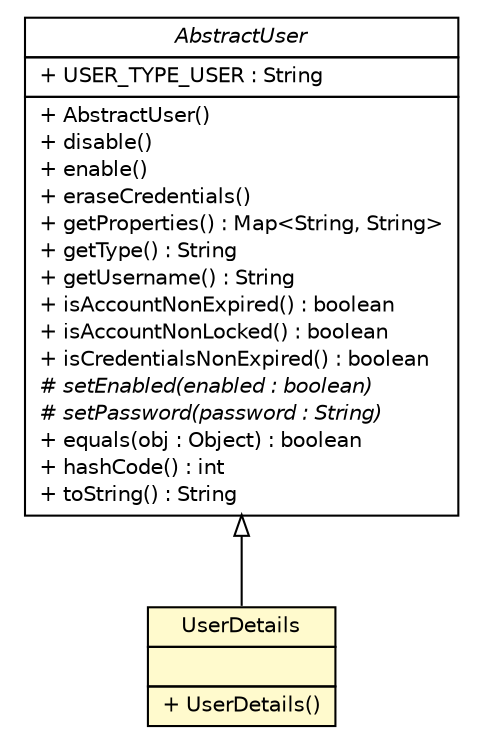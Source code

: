 #!/usr/local/bin/dot
#
# Class diagram 
# Generated by UMLGraph version R5_6-24-gf6e263 (http://www.umlgraph.org/)
#

digraph G {
	edge [fontname="Helvetica",fontsize=10,labelfontname="Helvetica",labelfontsize=10];
	node [fontname="Helvetica",fontsize=10,shape=plaintext];
	nodesep=0.25;
	ranksep=0.5;
	// cn.home1.oss.lib.security.api.UserDetails
	c4253 [label=<<table title="cn.home1.oss.lib.security.api.UserDetails" border="0" cellborder="1" cellspacing="0" cellpadding="2" port="p" bgcolor="lemonChiffon" href="./UserDetails.html">
		<tr><td><table border="0" cellspacing="0" cellpadding="1">
<tr><td align="center" balign="center"> UserDetails </td></tr>
		</table></td></tr>
		<tr><td><table border="0" cellspacing="0" cellpadding="1">
<tr><td align="left" balign="left">  </td></tr>
		</table></td></tr>
		<tr><td><table border="0" cellspacing="0" cellpadding="1">
<tr><td align="left" balign="left"> + UserDetails() </td></tr>
		</table></td></tr>
		</table>>, URL="./UserDetails.html", fontname="Helvetica", fontcolor="black", fontsize=10.0];
	// cn.home1.oss.lib.security.api.AbstractUser
	c4262 [label=<<table title="cn.home1.oss.lib.security.api.AbstractUser" border="0" cellborder="1" cellspacing="0" cellpadding="2" port="p" href="./AbstractUser.html">
		<tr><td><table border="0" cellspacing="0" cellpadding="1">
<tr><td align="center" balign="center"><font face="Helvetica-Oblique"> AbstractUser </font></td></tr>
		</table></td></tr>
		<tr><td><table border="0" cellspacing="0" cellpadding="1">
<tr><td align="left" balign="left"> + USER_TYPE_USER : String </td></tr>
		</table></td></tr>
		<tr><td><table border="0" cellspacing="0" cellpadding="1">
<tr><td align="left" balign="left"> + AbstractUser() </td></tr>
<tr><td align="left" balign="left"> + disable() </td></tr>
<tr><td align="left" balign="left"> + enable() </td></tr>
<tr><td align="left" balign="left"> + eraseCredentials() </td></tr>
<tr><td align="left" balign="left"> + getProperties() : Map&lt;String, String&gt; </td></tr>
<tr><td align="left" balign="left"> + getType() : String </td></tr>
<tr><td align="left" balign="left"> + getUsername() : String </td></tr>
<tr><td align="left" balign="left"> + isAccountNonExpired() : boolean </td></tr>
<tr><td align="left" balign="left"> + isAccountNonLocked() : boolean </td></tr>
<tr><td align="left" balign="left"> + isCredentialsNonExpired() : boolean </td></tr>
<tr><td align="left" balign="left"><font face="Helvetica-Oblique" point-size="10.0"> # setEnabled(enabled : boolean) </font></td></tr>
<tr><td align="left" balign="left"><font face="Helvetica-Oblique" point-size="10.0"> # setPassword(password : String) </font></td></tr>
<tr><td align="left" balign="left"> + equals(obj : Object) : boolean </td></tr>
<tr><td align="left" balign="left"> + hashCode() : int </td></tr>
<tr><td align="left" balign="left"> + toString() : String </td></tr>
		</table></td></tr>
		</table>>, URL="./AbstractUser.html", fontname="Helvetica", fontcolor="black", fontsize=10.0];
	//cn.home1.oss.lib.security.api.UserDetails extends cn.home1.oss.lib.security.api.AbstractUser
	c4262:p -> c4253:p [dir=back,arrowtail=empty];
}

